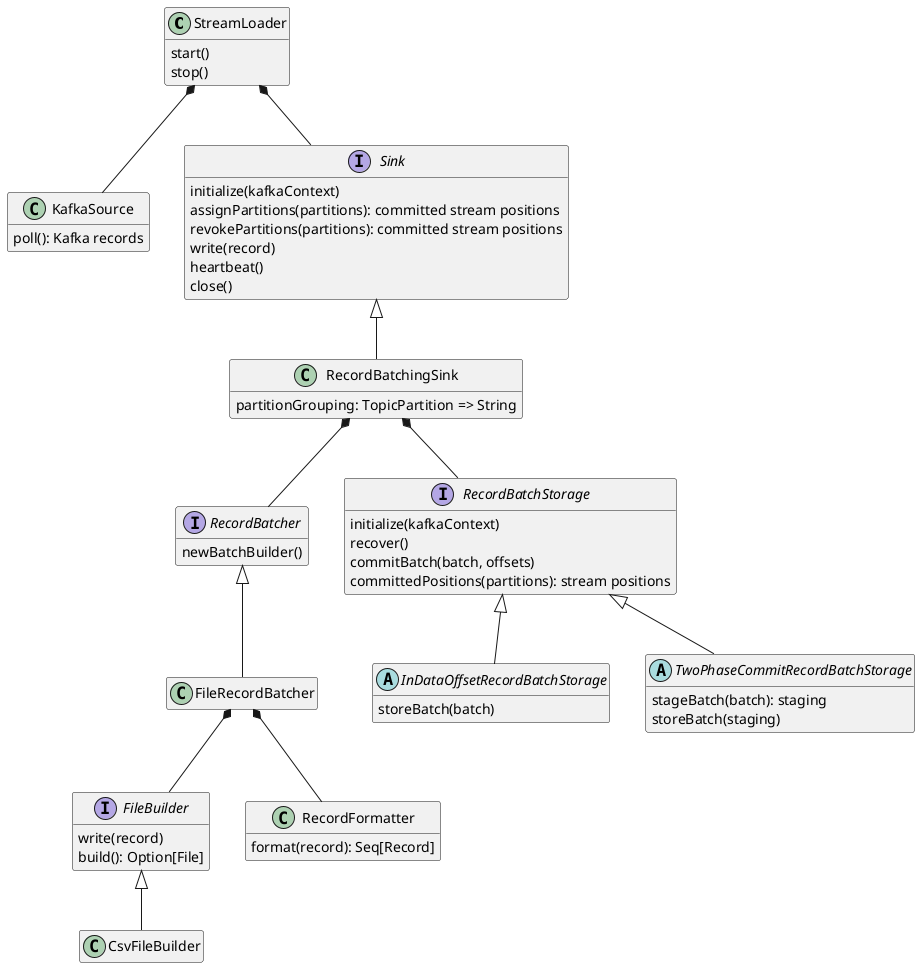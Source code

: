 @startuml
skinparam backgroundColor transparent

hide empty members

class StreamLoader [[../com/adform/streamloader/StreamLoader.html{StreamLoader}]] {
 start()
 stop()
}

class KafkaSource [[../com/adform/streamloader/source/KafkaSource.html{KafkaSource}]] {
  poll(): Kafka records
}

StreamLoader *-- KafkaSource
StreamLoader *-- Sink

interface Sink [[../com/adform/streamloader/sink/Sink.html{Sink}]] {
  initialize(kafkaContext)
  assignPartitions(partitions): committed stream positions
  revokePartitions(partitions): committed stream positions
  write(record)
  heartbeat()
  close()
}

Sink <|-- RecordBatchingSink

class RecordBatchingSink [[../com/adform/streamloader/sink/batch/RecordBatchingSink.html{RecordBatchingSink}]] {
  partitionGrouping: TopicPartition => String
}

interface RecordBatcher [[../com/adform/streamloader/sink/batch/RecordBatcher.html{RecordBatcher}]] {
  newBatchBuilder()
}

interface RecordBatchStorage [[../com/adform/streamloader/sink/batch/storage/RecordBatchStorage.html{RecordBatchStorage}]] {
  initialize(kafkaContext)
  recover()
  commitBatch(batch, offsets)
  committedPositions(partitions): stream positions
}

RecordBatchingSink *-- RecordBatcher
RecordBatchingSink *-- RecordBatchStorage

RecordBatchStorage <|-- InDataOffsetRecordBatchStorage
RecordBatchStorage <|-- TwoPhaseCommitRecordBatchStorage

abstract class InDataOffsetRecordBatchStorage [[../com/adform/streamloader/sink/batch/storage/InDataOffsetRecordBatchStorage.html{InDataOffsetRecordBatchStorage}]] {
  storeBatch(batch)
}

abstract class TwoPhaseCommitRecordBatchStorage [[../com/adform/streamloader/sink/batch/storage/TwoPhaseCommitRecordBatchStorage.html{TwoPhaseCommitRecordBatchStorage}]] {
  stageBatch(batch): staging
  storeBatch(staging)
}

class FileRecordBatcher [[../com/adform/streamloader/sink/file/FileRecordBatcher.html{FileRecordBatcher}]] {
}

RecordBatcher <|-- FileRecordBatcher

interface FileBuilder [[../com/adform/streamloader/sink/file/FileBuilder.html{FileBuilder}]] {
  write(record)
  build(): Option[File]
}

class CsvFileBuilder [[../com/adform/streamloader/sink/encoding/csv/CsvFileBuilder.html{CsvFileBuilder}]]

FileBuilder <|-- CsvFileBuilder

FileRecordBatcher *-- FileBuilder
FileRecordBatcher *-- RecordFormatter

class RecordFormatter [[../com/adform/streamloader/sink/batch/RecordFormatter.html{RecordFormatter}]] {
  format(record): Seq[Record]
}

@enduml
